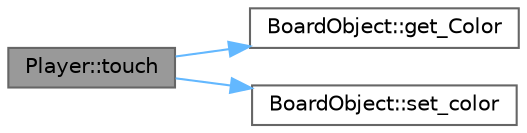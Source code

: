 digraph "Player::touch"
{
 // LATEX_PDF_SIZE
  bgcolor="transparent";
  edge [fontname=Helvetica,fontsize=10,labelfontname=Helvetica,labelfontsize=10];
  node [fontname=Helvetica,fontsize=10,shape=box,height=0.2,width=0.4];
  rankdir="LR";
  Node1 [label="Player::touch",height=0.2,width=0.4,color="gray40", fillcolor="grey60", style="filled", fontcolor="black",tooltip=" "];
  Node1 -> Node2 [color="steelblue1",style="solid"];
  Node2 [label="BoardObject::get_Color",height=0.2,width=0.4,color="grey40", fillcolor="white", style="filled",URL="$class_board_object.html#ad51b40b27fbb3bfb07ffa1ee1fd80769",tooltip=" "];
  Node1 -> Node3 [color="steelblue1",style="solid"];
  Node3 [label="BoardObject::set_color",height=0.2,width=0.4,color="grey40", fillcolor="white", style="filled",URL="$class_board_object.html#a39f0202cca7f28f360b54e93a0a18ad1",tooltip=" "];
}

